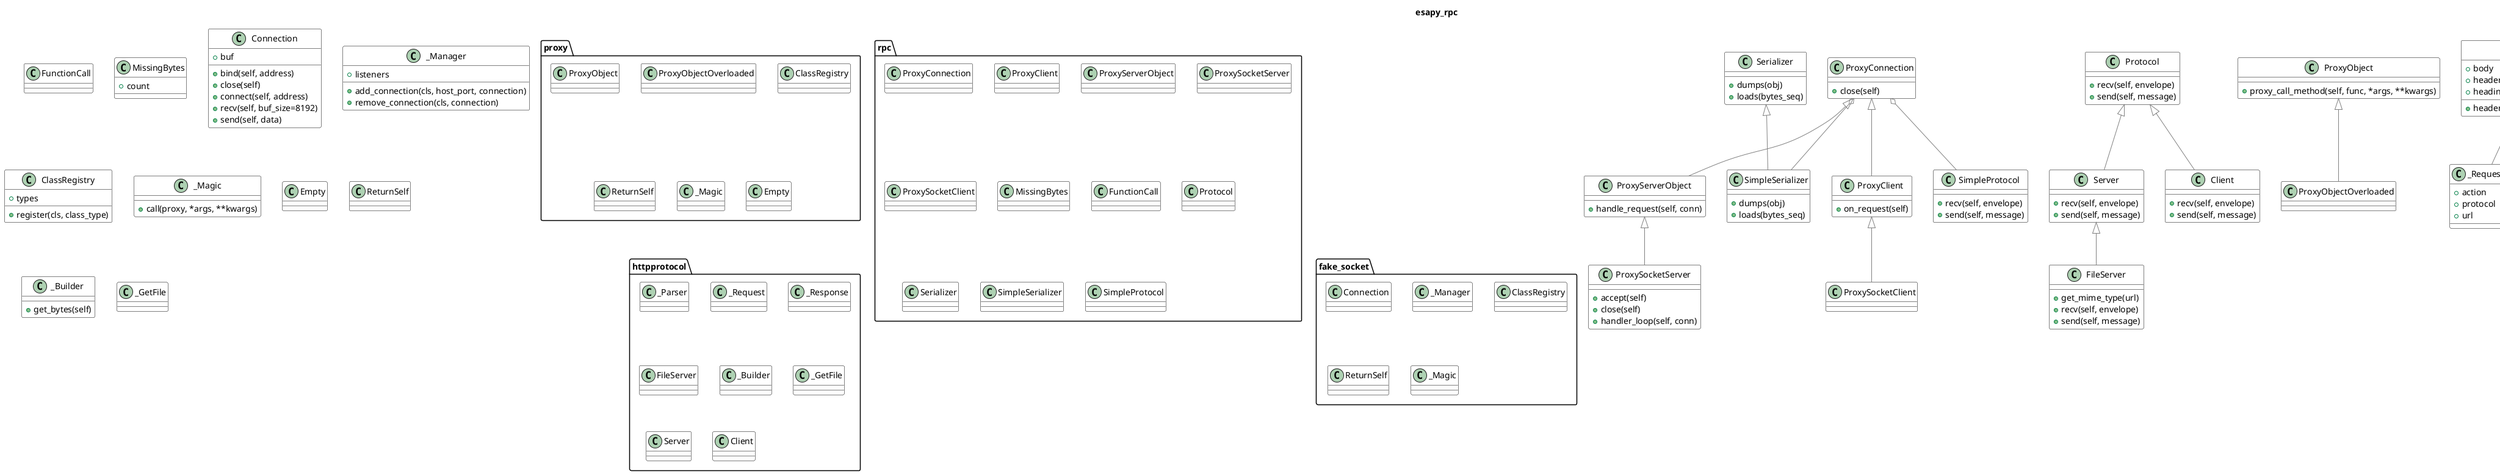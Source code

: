 @startuml

skinparam class {
    BackgroundColor White
    ArrowColor Grey
    BorderColor Black
}
title esapy_rpc



package proxy <<Folder>> {
class ProxyObject
class ProxyObjectOverloaded
class ClassRegistry
class ReturnSelf
class _Magic
class Empty
}

package rpc <<Folder>> {
class ProxyConnection
class ProxyClient
class ProxyServerObject
class ProxySocketServer
class ProxySocketClient
class MissingBytes
class FunctionCall
class Protocol
class Serializer
class SimpleSerializer
class SimpleProtocol
}

package httpprotocol <<Folder>> {
class _Parser
class _Request
class _Response
class FileServer
class _Builder
class _GetFile
class Server
class Client
}

package fake_socket <<Folder>> {
class Connection
class _Manager
class ClassRegistry
class ReturnSelf
class _Magic
}

package runner <<Folder>> {
class Runner
class ServerRunner
}


class ProxyServerObject {
    +handle_request(self, conn)
}
class ProxySocketServer {
    +accept(self)
    +close(self)
    +handler_loop(self, conn)
}
class Protocol {
    +recv(self, envelope)
    +send(self, message)
}
class ProxyConnection {
    +close(self)
}
class SimpleSerializer {
    +dumps(obj)
    +loads(bytes_seq)
}
class ProxySocketClient 
class ProxyClient {
    +on_request(self)
}
class SimpleProtocol {
    +recv(self, envelope)
    +send(self, message)
}
class FunctionCall 
class Serializer {
    +dumps(obj)
    +loads(bytes_seq)
}
class MissingBytes {
    +count
}
class Connection {
    +buf
    +bind(self, address)
    +close(self)
    +connect(self, address)
    +recv(self, buf_size=8192)
    +send(self, data)
}
class _Manager {
    +listeners
    +add_connection(cls, host_port, connection)
    +remove_connection(cls, connection)
}
class ClassRegistry {
    +types
    +register(cls, class_type)
}
class _Magic {
    +call(proxy, *args, **kwargs)
}
class Empty 
class ProxyObjectOverloaded 
class ProxyObject {
    +proxy_call_method(self, func, *args, **kwargs)
}
class ReturnSelf 
class _Parser {
    +body
    +headers
    +heading
    +header(self, key, default_value)
}
class _Request {
    +action
    +protocol
    +url
}
class FileServer {
    +get_mime_type(url)
    +recv(self, envelope)
    +send(self, message)
}
class Server {
    +recv(self, envelope)
    +send(self, message)
}
class _Builder {
    +get_bytes(self)
}
class _GetFile 
class Client {
    +recv(self, envelope)
    +send(self, message)
}
class _Response {
    +protocol
    +status
    +status_desc
}
class Runner {
    +run(self)
    +start(self)
    +stop(self)
}
class ServerRunner 

ProxyConnection <|-- ProxyServerObject
ProxyServerObject <|-- ProxySocketServer
Serializer <|-- SimpleSerializer
ProxyClient <|-- ProxySocketClient
ProxyConnection <|-- ProxyClient
ProxyObject <|-- ProxyObjectOverloaded
_Parser <|-- _Request
Server <|-- FileServer
Protocol <|-- Server
Protocol <|-- Client
_Parser <|-- _Response
Runner <|-- ServerRunner
ProxyConnection o-- SimpleSerializer
ProxyConnection o-- SimpleProtocol



@enduml
